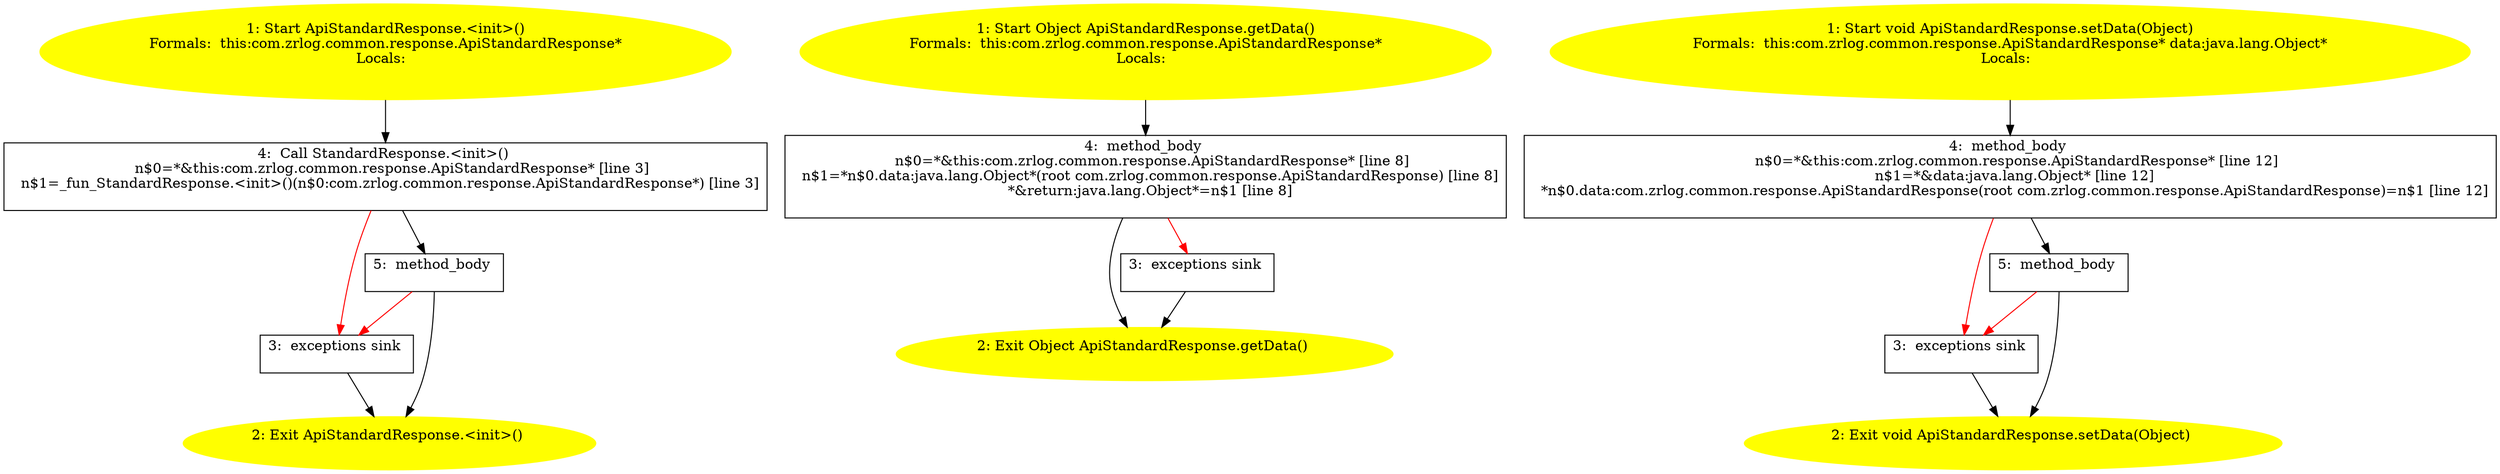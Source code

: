 /* @generated */
digraph cfg {
"com.zrlog.common.response.ApiStandardResponse.<init>().c4075222ec4ebd46d9e0cf083f47a7ee_1" [label="1: Start ApiStandardResponse.<init>()\nFormals:  this:com.zrlog.common.response.ApiStandardResponse*\nLocals:  \n  " color=yellow style=filled]
	

	 "com.zrlog.common.response.ApiStandardResponse.<init>().c4075222ec4ebd46d9e0cf083f47a7ee_1" -> "com.zrlog.common.response.ApiStandardResponse.<init>().c4075222ec4ebd46d9e0cf083f47a7ee_4" ;
"com.zrlog.common.response.ApiStandardResponse.<init>().c4075222ec4ebd46d9e0cf083f47a7ee_2" [label="2: Exit ApiStandardResponse.<init>() \n  " color=yellow style=filled]
	

"com.zrlog.common.response.ApiStandardResponse.<init>().c4075222ec4ebd46d9e0cf083f47a7ee_3" [label="3:  exceptions sink \n  " shape="box"]
	

	 "com.zrlog.common.response.ApiStandardResponse.<init>().c4075222ec4ebd46d9e0cf083f47a7ee_3" -> "com.zrlog.common.response.ApiStandardResponse.<init>().c4075222ec4ebd46d9e0cf083f47a7ee_2" ;
"com.zrlog.common.response.ApiStandardResponse.<init>().c4075222ec4ebd46d9e0cf083f47a7ee_4" [label="4:  Call StandardResponse.<init>() \n   n$0=*&this:com.zrlog.common.response.ApiStandardResponse* [line 3]\n  n$1=_fun_StandardResponse.<init>()(n$0:com.zrlog.common.response.ApiStandardResponse*) [line 3]\n " shape="box"]
	

	 "com.zrlog.common.response.ApiStandardResponse.<init>().c4075222ec4ebd46d9e0cf083f47a7ee_4" -> "com.zrlog.common.response.ApiStandardResponse.<init>().c4075222ec4ebd46d9e0cf083f47a7ee_5" ;
	 "com.zrlog.common.response.ApiStandardResponse.<init>().c4075222ec4ebd46d9e0cf083f47a7ee_4" -> "com.zrlog.common.response.ApiStandardResponse.<init>().c4075222ec4ebd46d9e0cf083f47a7ee_3" [color="red" ];
"com.zrlog.common.response.ApiStandardResponse.<init>().c4075222ec4ebd46d9e0cf083f47a7ee_5" [label="5:  method_body \n  " shape="box"]
	

	 "com.zrlog.common.response.ApiStandardResponse.<init>().c4075222ec4ebd46d9e0cf083f47a7ee_5" -> "com.zrlog.common.response.ApiStandardResponse.<init>().c4075222ec4ebd46d9e0cf083f47a7ee_2" ;
	 "com.zrlog.common.response.ApiStandardResponse.<init>().c4075222ec4ebd46d9e0cf083f47a7ee_5" -> "com.zrlog.common.response.ApiStandardResponse.<init>().c4075222ec4ebd46d9e0cf083f47a7ee_3" [color="red" ];
"com.zrlog.common.response.ApiStandardResponse.getData():java.lang.Object.7e2a05a0312706460a91a8eebc151e9c_1" [label="1: Start Object ApiStandardResponse.getData()\nFormals:  this:com.zrlog.common.response.ApiStandardResponse*\nLocals:  \n  " color=yellow style=filled]
	

	 "com.zrlog.common.response.ApiStandardResponse.getData():java.lang.Object.7e2a05a0312706460a91a8eebc151e9c_1" -> "com.zrlog.common.response.ApiStandardResponse.getData():java.lang.Object.7e2a05a0312706460a91a8eebc151e9c_4" ;
"com.zrlog.common.response.ApiStandardResponse.getData():java.lang.Object.7e2a05a0312706460a91a8eebc151e9c_2" [label="2: Exit Object ApiStandardResponse.getData() \n  " color=yellow style=filled]
	

"com.zrlog.common.response.ApiStandardResponse.getData():java.lang.Object.7e2a05a0312706460a91a8eebc151e9c_3" [label="3:  exceptions sink \n  " shape="box"]
	

	 "com.zrlog.common.response.ApiStandardResponse.getData():java.lang.Object.7e2a05a0312706460a91a8eebc151e9c_3" -> "com.zrlog.common.response.ApiStandardResponse.getData():java.lang.Object.7e2a05a0312706460a91a8eebc151e9c_2" ;
"com.zrlog.common.response.ApiStandardResponse.getData():java.lang.Object.7e2a05a0312706460a91a8eebc151e9c_4" [label="4:  method_body \n   n$0=*&this:com.zrlog.common.response.ApiStandardResponse* [line 8]\n  n$1=*n$0.data:java.lang.Object*(root com.zrlog.common.response.ApiStandardResponse) [line 8]\n  *&return:java.lang.Object*=n$1 [line 8]\n " shape="box"]
	

	 "com.zrlog.common.response.ApiStandardResponse.getData():java.lang.Object.7e2a05a0312706460a91a8eebc151e9c_4" -> "com.zrlog.common.response.ApiStandardResponse.getData():java.lang.Object.7e2a05a0312706460a91a8eebc151e9c_2" ;
	 "com.zrlog.common.response.ApiStandardResponse.getData():java.lang.Object.7e2a05a0312706460a91a8eebc151e9c_4" -> "com.zrlog.common.response.ApiStandardResponse.getData():java.lang.Object.7e2a05a0312706460a91a8eebc151e9c_3" [color="red" ];
"com.zrlog.common.response.ApiStandardResponse.setData(java.lang.Object):void.5efaa158708cebd75393f6f069dc2faa_1" [label="1: Start void ApiStandardResponse.setData(Object)\nFormals:  this:com.zrlog.common.response.ApiStandardResponse* data:java.lang.Object*\nLocals:  \n  " color=yellow style=filled]
	

	 "com.zrlog.common.response.ApiStandardResponse.setData(java.lang.Object):void.5efaa158708cebd75393f6f069dc2faa_1" -> "com.zrlog.common.response.ApiStandardResponse.setData(java.lang.Object):void.5efaa158708cebd75393f6f069dc2faa_4" ;
"com.zrlog.common.response.ApiStandardResponse.setData(java.lang.Object):void.5efaa158708cebd75393f6f069dc2faa_2" [label="2: Exit void ApiStandardResponse.setData(Object) \n  " color=yellow style=filled]
	

"com.zrlog.common.response.ApiStandardResponse.setData(java.lang.Object):void.5efaa158708cebd75393f6f069dc2faa_3" [label="3:  exceptions sink \n  " shape="box"]
	

	 "com.zrlog.common.response.ApiStandardResponse.setData(java.lang.Object):void.5efaa158708cebd75393f6f069dc2faa_3" -> "com.zrlog.common.response.ApiStandardResponse.setData(java.lang.Object):void.5efaa158708cebd75393f6f069dc2faa_2" ;
"com.zrlog.common.response.ApiStandardResponse.setData(java.lang.Object):void.5efaa158708cebd75393f6f069dc2faa_4" [label="4:  method_body \n   n$0=*&this:com.zrlog.common.response.ApiStandardResponse* [line 12]\n  n$1=*&data:java.lang.Object* [line 12]\n  *n$0.data:com.zrlog.common.response.ApiStandardResponse(root com.zrlog.common.response.ApiStandardResponse)=n$1 [line 12]\n " shape="box"]
	

	 "com.zrlog.common.response.ApiStandardResponse.setData(java.lang.Object):void.5efaa158708cebd75393f6f069dc2faa_4" -> "com.zrlog.common.response.ApiStandardResponse.setData(java.lang.Object):void.5efaa158708cebd75393f6f069dc2faa_5" ;
	 "com.zrlog.common.response.ApiStandardResponse.setData(java.lang.Object):void.5efaa158708cebd75393f6f069dc2faa_4" -> "com.zrlog.common.response.ApiStandardResponse.setData(java.lang.Object):void.5efaa158708cebd75393f6f069dc2faa_3" [color="red" ];
"com.zrlog.common.response.ApiStandardResponse.setData(java.lang.Object):void.5efaa158708cebd75393f6f069dc2faa_5" [label="5:  method_body \n  " shape="box"]
	

	 "com.zrlog.common.response.ApiStandardResponse.setData(java.lang.Object):void.5efaa158708cebd75393f6f069dc2faa_5" -> "com.zrlog.common.response.ApiStandardResponse.setData(java.lang.Object):void.5efaa158708cebd75393f6f069dc2faa_2" ;
	 "com.zrlog.common.response.ApiStandardResponse.setData(java.lang.Object):void.5efaa158708cebd75393f6f069dc2faa_5" -> "com.zrlog.common.response.ApiStandardResponse.setData(java.lang.Object):void.5efaa158708cebd75393f6f069dc2faa_3" [color="red" ];
}
